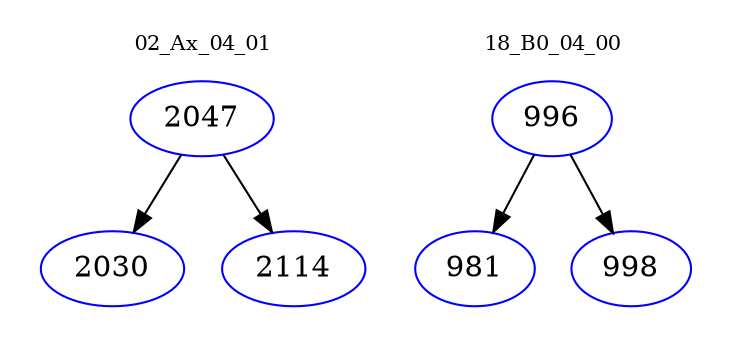 digraph{
subgraph cluster_0 {
color = white
label = "02_Ax_04_01";
fontsize=10;
T0_2047 [label="2047", color="blue"]
T0_2047 -> T0_2030 [color="black"]
T0_2030 [label="2030", color="blue"]
T0_2047 -> T0_2114 [color="black"]
T0_2114 [label="2114", color="blue"]
}
subgraph cluster_1 {
color = white
label = "18_B0_04_00";
fontsize=10;
T1_996 [label="996", color="blue"]
T1_996 -> T1_981 [color="black"]
T1_981 [label="981", color="blue"]
T1_996 -> T1_998 [color="black"]
T1_998 [label="998", color="blue"]
}
}
